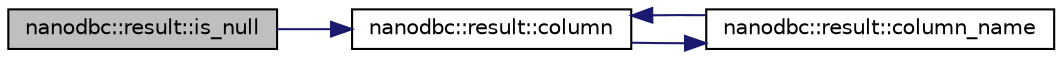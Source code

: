 digraph "nanodbc::result::is_null"
{
 // LATEX_PDF_SIZE
  edge [fontname="Helvetica",fontsize="10",labelfontname="Helvetica",labelfontsize="10"];
  node [fontname="Helvetica",fontsize="10",shape=record];
  rankdir="LR";
  Node145 [label="nanodbc::result::is_null",height=0.2,width=0.4,color="black", fillcolor="grey75", style="filled", fontcolor="black",tooltip="Returns true if and only if the given column of the current rowset is null."];
  Node145 -> Node146 [color="midnightblue",fontsize="10",style="solid",fontname="Helvetica"];
  Node146 [label="nanodbc::result::column",height=0.2,width=0.4,color="black", fillcolor="white", style="filled",URL="$classnanodbc_1_1result.html#ae4e254b2db63c65473cc058de3d5a844",tooltip="Returns the column number of the specified column name."];
  Node146 -> Node147 [color="midnightblue",fontsize="10",style="solid",fontname="Helvetica"];
  Node147 [label="nanodbc::result::column_name",height=0.2,width=0.4,color="black", fillcolor="white", style="filled",URL="$classnanodbc_1_1result.html#a2bd3fc4e416108960c4191b2cbba256b",tooltip="Returns the name of the specified column."];
  Node147 -> Node146 [color="midnightblue",fontsize="10",style="solid",fontname="Helvetica"];
}
